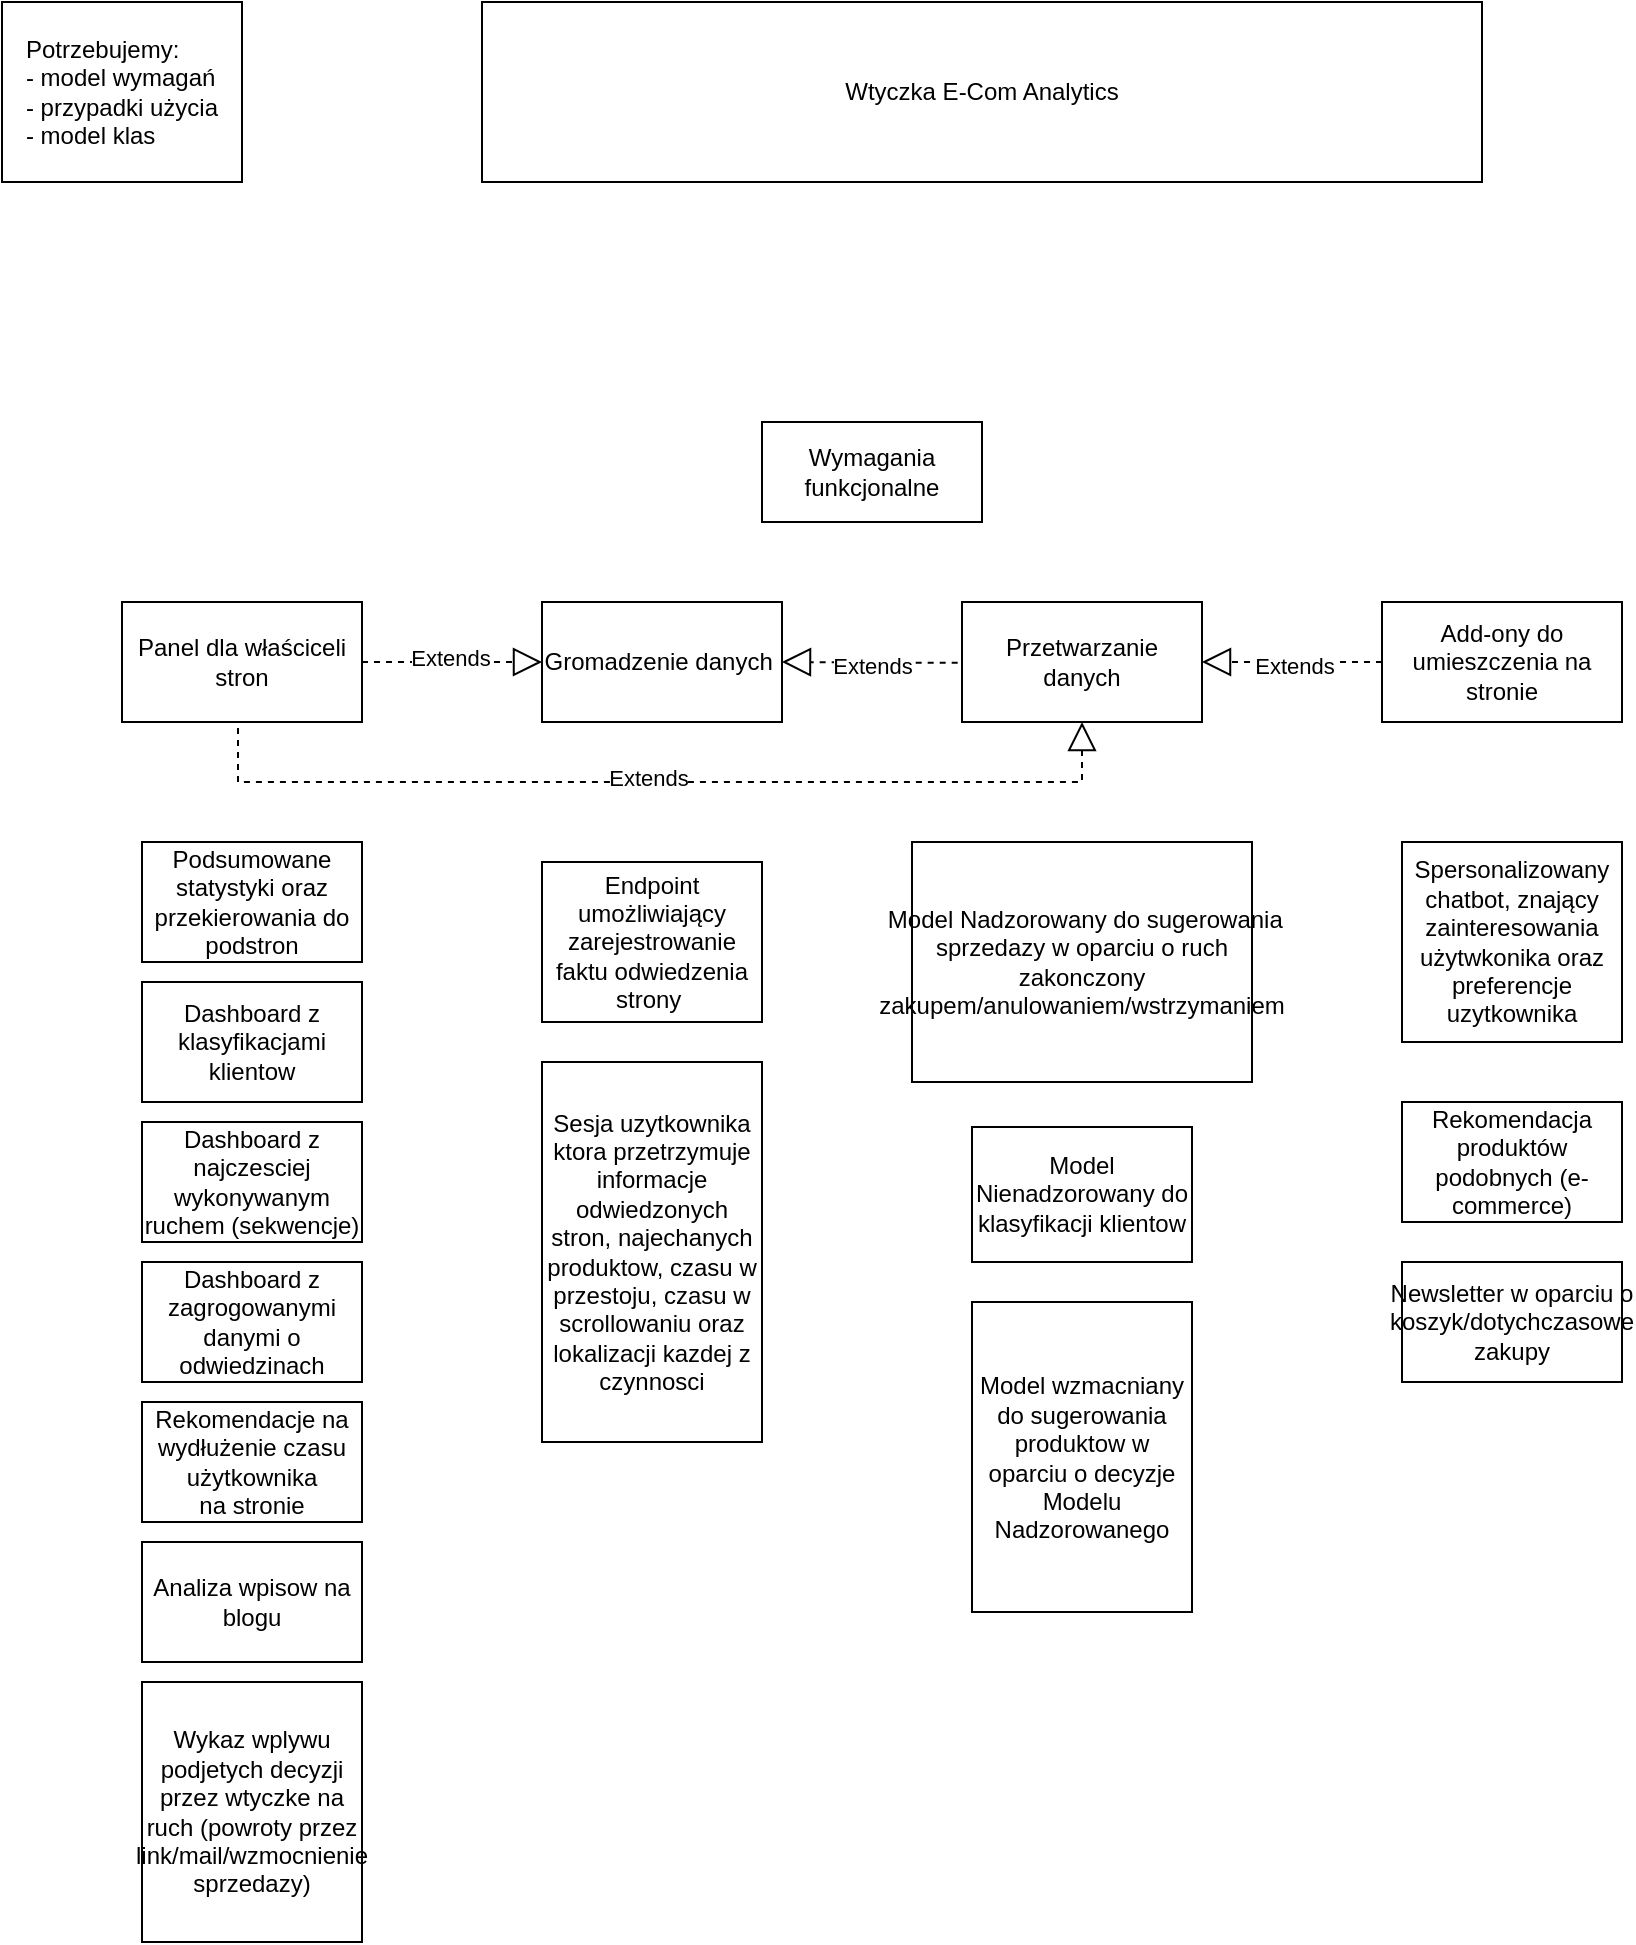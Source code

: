 <mxfile version="22.0.5" type="device">
  <diagram name="Strona-1" id="MLXacG-JXwjNwVEaNqvs">
    <mxGraphModel dx="1434" dy="795" grid="1" gridSize="10" guides="1" tooltips="1" connect="1" arrows="1" fold="1" page="1" pageScale="1" pageWidth="827" pageHeight="1169" math="0" shadow="0">
      <root>
        <mxCell id="0" />
        <mxCell id="1" parent="0" />
        <mxCell id="kTNTQaPrIcs9Nfy0wRLy-1" value="&lt;div style=&quot;text-align: left;&quot;&gt;&lt;span style=&quot;background-color: initial;&quot;&gt;Potrzebujemy:&lt;/span&gt;&lt;/div&gt;&lt;div style=&quot;text-align: left;&quot;&gt;&lt;span style=&quot;background-color: initial;&quot;&gt;- model wymagań&lt;/span&gt;&lt;/div&gt;&lt;div style=&quot;text-align: left;&quot;&gt;&lt;span style=&quot;background-color: initial;&quot;&gt;- przypadki użycia&lt;/span&gt;&lt;/div&gt;&lt;div style=&quot;text-align: left;&quot;&gt;&lt;span style=&quot;background-color: initial;&quot;&gt;- model klas&lt;/span&gt;&lt;/div&gt;" style="rounded=0;whiteSpace=wrap;html=1;" parent="1" vertex="1">
          <mxGeometry x="40" y="50" width="120" height="90" as="geometry" />
        </mxCell>
        <mxCell id="kTNTQaPrIcs9Nfy0wRLy-2" value="Wymagania funkcjonalne" style="html=1;whiteSpace=wrap;" parent="1" vertex="1">
          <mxGeometry x="420" y="260" width="110" height="50" as="geometry" />
        </mxCell>
        <mxCell id="kTNTQaPrIcs9Nfy0wRLy-3" value="Gromadzenie danych&amp;nbsp;" style="html=1;whiteSpace=wrap;" parent="1" vertex="1">
          <mxGeometry x="310" y="350" width="120" height="60" as="geometry" />
        </mxCell>
        <mxCell id="kTNTQaPrIcs9Nfy0wRLy-4" value="Panel dla właściceli stron" style="html=1;whiteSpace=wrap;" parent="1" vertex="1">
          <mxGeometry x="100" y="350" width="120" height="60" as="geometry" />
        </mxCell>
        <mxCell id="kTNTQaPrIcs9Nfy0wRLy-5" value="Add-ony do umieszczenia na stronie" style="html=1;whiteSpace=wrap;" parent="1" vertex="1">
          <mxGeometry x="730" y="350" width="120" height="60" as="geometry" />
        </mxCell>
        <mxCell id="kTNTQaPrIcs9Nfy0wRLy-14" value="&lt;div&gt;Podsumowane statystyki oraz przekierowania do podstron&lt;br&gt;&lt;/div&gt;" style="html=1;whiteSpace=wrap;" parent="1" vertex="1">
          <mxGeometry x="110" y="470" width="110" height="60" as="geometry" />
        </mxCell>
        <mxCell id="kTNTQaPrIcs9Nfy0wRLy-16" value="Rekomendacje na wydłużenie czasu użytkownika&lt;br&gt;na stronie" style="html=1;whiteSpace=wrap;" parent="1" vertex="1">
          <mxGeometry x="110" y="750" width="110" height="60" as="geometry" />
        </mxCell>
        <mxCell id="kTNTQaPrIcs9Nfy0wRLy-17" value="Endpoint umożliwiający zarejestrowanie faktu odwiedzenia strony&amp;nbsp;" style="html=1;whiteSpace=wrap;" parent="1" vertex="1">
          <mxGeometry x="310" y="480" width="110" height="80" as="geometry" />
        </mxCell>
        <mxCell id="kTNTQaPrIcs9Nfy0wRLy-18" value="&lt;div&gt;Spersonalizowany chatbot, znający zainteresowania użytwkonika oraz preferencje uzytkownika&lt;/div&gt;" style="html=1;whiteSpace=wrap;" parent="1" vertex="1">
          <mxGeometry x="740" y="470" width="110" height="100" as="geometry" />
        </mxCell>
        <mxCell id="kTNTQaPrIcs9Nfy0wRLy-19" value="Rekomendacja produktów podobnych (e-commerce)" style="html=1;whiteSpace=wrap;" parent="1" vertex="1">
          <mxGeometry x="740" y="600" width="110" height="60" as="geometry" />
        </mxCell>
        <mxCell id="kTNTQaPrIcs9Nfy0wRLy-27" value="Przetwarzanie danych" style="html=1;whiteSpace=wrap;" parent="1" vertex="1">
          <mxGeometry x="520" y="350" width="120" height="60" as="geometry" />
        </mxCell>
        <mxCell id="kTNTQaPrIcs9Nfy0wRLy-30" value="" style="endArrow=block;dashed=1;endFill=0;endSize=12;html=1;rounded=0;exitX=1;exitY=0.5;exitDx=0;exitDy=0;entryX=0;entryY=0.5;entryDx=0;entryDy=0;" parent="1" source="kTNTQaPrIcs9Nfy0wRLy-4" target="kTNTQaPrIcs9Nfy0wRLy-3" edge="1">
          <mxGeometry width="160" relative="1" as="geometry">
            <mxPoint x="280" y="380" as="sourcePoint" />
            <mxPoint x="440" y="380" as="targetPoint" />
          </mxGeometry>
        </mxCell>
        <mxCell id="kTNTQaPrIcs9Nfy0wRLy-31" value="Extends" style="edgeLabel;html=1;align=center;verticalAlign=middle;resizable=0;points=[];" parent="kTNTQaPrIcs9Nfy0wRLy-30" vertex="1" connectable="0">
          <mxGeometry x="-0.02" y="2" relative="1" as="geometry">
            <mxPoint as="offset" />
          </mxGeometry>
        </mxCell>
        <mxCell id="kTNTQaPrIcs9Nfy0wRLy-33" value="" style="endArrow=block;dashed=1;endFill=0;endSize=12;html=1;rounded=0;exitX=-0.018;exitY=0.507;exitDx=0;exitDy=0;entryX=1;entryY=0.5;entryDx=0;entryDy=0;exitPerimeter=0;" parent="1" source="kTNTQaPrIcs9Nfy0wRLy-27" target="kTNTQaPrIcs9Nfy0wRLy-3" edge="1">
          <mxGeometry width="160" relative="1" as="geometry">
            <mxPoint x="490" y="409.43" as="sourcePoint" />
            <mxPoint x="410" y="409.43" as="targetPoint" />
          </mxGeometry>
        </mxCell>
        <mxCell id="kTNTQaPrIcs9Nfy0wRLy-34" value="Extends" style="edgeLabel;html=1;align=center;verticalAlign=middle;resizable=0;points=[];" parent="kTNTQaPrIcs9Nfy0wRLy-33" vertex="1" connectable="0">
          <mxGeometry x="-0.02" y="2" relative="1" as="geometry">
            <mxPoint as="offset" />
          </mxGeometry>
        </mxCell>
        <mxCell id="kTNTQaPrIcs9Nfy0wRLy-36" value="" style="endArrow=block;dashed=1;endFill=0;endSize=12;html=1;rounded=0;exitX=0;exitY=0.5;exitDx=0;exitDy=0;entryX=1;entryY=0.5;entryDx=0;entryDy=0;" parent="1" source="kTNTQaPrIcs9Nfy0wRLy-5" target="kTNTQaPrIcs9Nfy0wRLy-27" edge="1">
          <mxGeometry width="160" relative="1" as="geometry">
            <mxPoint x="748" y="420" as="sourcePoint" />
            <mxPoint x="660" y="420" as="targetPoint" />
          </mxGeometry>
        </mxCell>
        <mxCell id="kTNTQaPrIcs9Nfy0wRLy-37" value="Extends" style="edgeLabel;html=1;align=center;verticalAlign=middle;resizable=0;points=[];" parent="kTNTQaPrIcs9Nfy0wRLy-36" vertex="1" connectable="0">
          <mxGeometry x="-0.02" y="2" relative="1" as="geometry">
            <mxPoint as="offset" />
          </mxGeometry>
        </mxCell>
        <mxCell id="kTNTQaPrIcs9Nfy0wRLy-39" value="&lt;div&gt;&amp;nbsp;Model Nadzorowany do sugerowania sprzedazy w oparciu o ruch zakonczony zakupem/anulowaniem/wstrzymaniem&lt;/div&gt;" style="html=1;whiteSpace=wrap;" parent="1" vertex="1">
          <mxGeometry x="495" y="470" width="170" height="120" as="geometry" />
        </mxCell>
        <mxCell id="kTNTQaPrIcs9Nfy0wRLy-40" value="&lt;div&gt;Model Nienadzorowany do klasyfikacji klientow&lt;/div&gt;" style="html=1;whiteSpace=wrap;" parent="1" vertex="1">
          <mxGeometry x="525" y="612.5" width="110" height="67.5" as="geometry" />
        </mxCell>
        <mxCell id="kTNTQaPrIcs9Nfy0wRLy-41" value="" style="endArrow=block;dashed=1;endFill=0;endSize=12;html=1;rounded=0;exitX=0.458;exitY=1;exitDx=0;exitDy=0;entryX=0.5;entryY=1;entryDx=0;entryDy=0;edgeStyle=orthogonalEdgeStyle;exitPerimeter=0;" parent="1" source="kTNTQaPrIcs9Nfy0wRLy-4" target="kTNTQaPrIcs9Nfy0wRLy-27" edge="1">
          <mxGeometry width="160" relative="1" as="geometry">
            <mxPoint x="157.94" y="480" as="sourcePoint" />
            <mxPoint x="572.06" y="476.64" as="targetPoint" />
            <Array as="points">
              <mxPoint x="158" y="410" />
              <mxPoint x="158" y="440" />
              <mxPoint x="580" y="440" />
            </Array>
          </mxGeometry>
        </mxCell>
        <mxCell id="kTNTQaPrIcs9Nfy0wRLy-42" value="Extends" style="edgeLabel;html=1;align=center;verticalAlign=middle;resizable=0;points=[];" parent="kTNTQaPrIcs9Nfy0wRLy-41" vertex="1" connectable="0">
          <mxGeometry x="-0.02" y="2" relative="1" as="geometry">
            <mxPoint as="offset" />
          </mxGeometry>
        </mxCell>
        <mxCell id="dfJo5N-SUlv6r4EW2bV--1" value="Dashboard z najczesciej wykonywanym ruchem (sekwencje)" style="html=1;whiteSpace=wrap;" vertex="1" parent="1">
          <mxGeometry x="110" y="610" width="110" height="60" as="geometry" />
        </mxCell>
        <mxCell id="dfJo5N-SUlv6r4EW2bV--2" value="Dashboard z zagrogowanymi danymi o odwiedzinach" style="html=1;whiteSpace=wrap;" vertex="1" parent="1">
          <mxGeometry x="110" y="680" width="110" height="60" as="geometry" />
        </mxCell>
        <mxCell id="dfJo5N-SUlv6r4EW2bV--3" value="Dashboard z klasyfikacjami klientow" style="html=1;whiteSpace=wrap;" vertex="1" parent="1">
          <mxGeometry x="110" y="540" width="110" height="60" as="geometry" />
        </mxCell>
        <mxCell id="dfJo5N-SUlv6r4EW2bV--9" value="Analiza wpisow na blogu" style="html=1;whiteSpace=wrap;" vertex="1" parent="1">
          <mxGeometry x="110" y="820" width="110" height="60" as="geometry" />
        </mxCell>
        <mxCell id="dfJo5N-SUlv6r4EW2bV--10" value="Wtyczka E-Com Analytics" style="rounded=0;whiteSpace=wrap;html=1;" vertex="1" parent="1">
          <mxGeometry x="280" y="50" width="500" height="90" as="geometry" />
        </mxCell>
        <mxCell id="dfJo5N-SUlv6r4EW2bV--12" value="Sesja uzytkownika ktora przetrzymuje informacje odwiedzonych stron, najechanych produktow, czasu w przestoju, czasu w scrollowaniu oraz lokalizacji kazdej z czynnosci" style="html=1;whiteSpace=wrap;" vertex="1" parent="1">
          <mxGeometry x="310" y="580" width="110" height="190" as="geometry" />
        </mxCell>
        <mxCell id="dfJo5N-SUlv6r4EW2bV--13" value="Model wzmacniany do sugerowania produktow w oparciu o decyzje Modelu Nadzorowanego" style="html=1;whiteSpace=wrap;" vertex="1" parent="1">
          <mxGeometry x="525" y="700" width="110" height="155" as="geometry" />
        </mxCell>
        <mxCell id="dfJo5N-SUlv6r4EW2bV--14" value="&lt;div&gt;Newsletter w oparciu o koszyk/dotychczasowe zakupy&lt;/div&gt;" style="html=1;whiteSpace=wrap;" vertex="1" parent="1">
          <mxGeometry x="740" y="680" width="110" height="60" as="geometry" />
        </mxCell>
        <mxCell id="dfJo5N-SUlv6r4EW2bV--15" value="Wykaz wplywu podjetych decyzji przez wtyczke na ruch (powroty przez link/mail/wzmocnienie sprzedazy)" style="html=1;whiteSpace=wrap;" vertex="1" parent="1">
          <mxGeometry x="110" y="890" width="110" height="130" as="geometry" />
        </mxCell>
      </root>
    </mxGraphModel>
  </diagram>
</mxfile>

